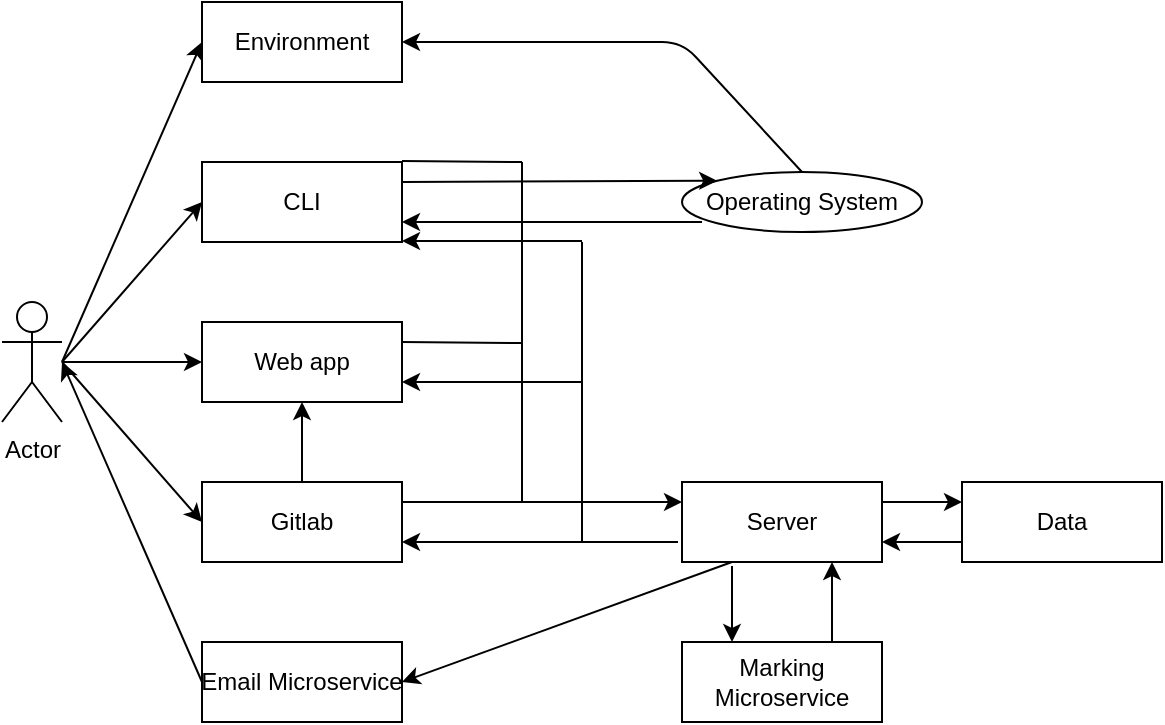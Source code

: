 <mxfile version="12.1.9" type="device" pages="1"><diagram name="Page-1" id="5f0bae14-7c28-e335-631c-24af17079c00"><mxGraphModel dx="1134" dy="633" grid="1" gridSize="10" guides="1" tooltips="1" connect="1" arrows="1" fold="1" page="1" pageScale="1" pageWidth="1100" pageHeight="850" background="#ffffff" math="0" shadow="0"><root><mxCell id="0"/><mxCell id="1" parent="0"/><mxCell id="7e1cJGdf0-enPLD6XbJV-1" value="Server" style="rounded=0;whiteSpace=wrap;html=1;" vertex="1" parent="1"><mxGeometry x="600" y="280" width="100" height="40" as="geometry"/></mxCell><mxCell id="7e1cJGdf0-enPLD6XbJV-4" value="Environment" style="rounded=0;whiteSpace=wrap;html=1;" vertex="1" parent="1"><mxGeometry x="360" y="40" width="100" height="40" as="geometry"/></mxCell><mxCell id="7e1cJGdf0-enPLD6XbJV-5" value="Web app" style="rounded=0;whiteSpace=wrap;html=1;" vertex="1" parent="1"><mxGeometry x="360" y="200" width="100" height="40" as="geometry"/></mxCell><mxCell id="7e1cJGdf0-enPLD6XbJV-8" value="Gitlab" style="rounded=0;whiteSpace=wrap;html=1;" vertex="1" parent="1"><mxGeometry x="360" y="280" width="100" height="40" as="geometry"/></mxCell><mxCell id="7e1cJGdf0-enPLD6XbJV-11" value="" style="endArrow=none;html=1;fillColor=#60a917;strokeColor=#000000;" edge="1" parent="1"><mxGeometry width="50" height="50" relative="1" as="geometry"><mxPoint x="460" y="210" as="sourcePoint"/><mxPoint x="520" y="210.5" as="targetPoint"/></mxGeometry></mxCell><mxCell id="7e1cJGdf0-enPLD6XbJV-12" value="" style="endArrow=none;html=1;fillColor=#60a917;strokeColor=#000000;" edge="1" parent="1"><mxGeometry width="50" height="50" relative="1" as="geometry"><mxPoint x="460" y="119.5" as="sourcePoint"/><mxPoint x="520" y="120" as="targetPoint"/></mxGeometry></mxCell><mxCell id="7e1cJGdf0-enPLD6XbJV-14" value="" style="endArrow=none;html=1;fillColor=#60a917;strokeColor=#000000;" edge="1" parent="1"><mxGeometry width="50" height="50" relative="1" as="geometry"><mxPoint x="520" y="290" as="sourcePoint"/><mxPoint x="520" y="120" as="targetPoint"/></mxGeometry></mxCell><mxCell id="7e1cJGdf0-enPLD6XbJV-16" value="" style="endArrow=classic;html=1;strokeColor=#000000;fillColor=#60a917;" edge="1" parent="1"><mxGeometry width="50" height="50" relative="1" as="geometry"><mxPoint x="460" y="290" as="sourcePoint"/><mxPoint x="600" y="290" as="targetPoint"/></mxGeometry></mxCell><mxCell id="7e1cJGdf0-enPLD6XbJV-18" value="" style="endArrow=classic;html=1;strokeColor=#000000;entryX=1.02;entryY=1.075;entryDx=0;entryDy=0;entryPerimeter=0;fillColor=#fa6800;" edge="1" parent="1"><mxGeometry width="50" height="50" relative="1" as="geometry"><mxPoint x="598" y="310" as="sourcePoint"/><mxPoint x="460" y="310" as="targetPoint"/></mxGeometry></mxCell><mxCell id="7e1cJGdf0-enPLD6XbJV-20" value="" style="endArrow=none;html=1;fillColor=#fa6800;strokeColor=#000000;" edge="1" parent="1"><mxGeometry width="50" height="50" relative="1" as="geometry"><mxPoint x="550" y="310" as="sourcePoint"/><mxPoint x="550" y="160" as="targetPoint"/></mxGeometry></mxCell><mxCell id="7e1cJGdf0-enPLD6XbJV-22" value="" style="endArrow=classic;html=1;strokeColor=#000000;fillColor=#fa6800;" edge="1" parent="1"><mxGeometry width="50" height="50" relative="1" as="geometry"><mxPoint x="550" y="230" as="sourcePoint"/><mxPoint x="460" y="230" as="targetPoint"/></mxGeometry></mxCell><mxCell id="7e1cJGdf0-enPLD6XbJV-23" value="" style="endArrow=classic;html=1;strokeColor=#000000;fillColor=#fa6800;" edge="1" parent="1"><mxGeometry width="50" height="50" relative="1" as="geometry"><mxPoint x="550" y="159.5" as="sourcePoint"/><mxPoint x="460" y="159.5" as="targetPoint"/></mxGeometry></mxCell><mxCell id="7e1cJGdf0-enPLD6XbJV-24" value="" style="endArrow=classic;html=1;strokeColor=#000000;exitX=0.5;exitY=0;exitDx=0;exitDy=0;fillColor=#fa6800;" edge="1" parent="1" source="7e1cJGdf0-enPLD6XbJV-8" target="7e1cJGdf0-enPLD6XbJV-5"><mxGeometry width="50" height="50" relative="1" as="geometry"><mxPoint x="360" y="400" as="sourcePoint"/><mxPoint x="410" y="350" as="targetPoint"/></mxGeometry></mxCell><mxCell id="7e1cJGdf0-enPLD6XbJV-25" value="Actor" style="shape=umlActor;verticalLabelPosition=bottom;labelBackgroundColor=#ffffff;verticalAlign=top;html=1;outlineConnect=0;" vertex="1" parent="1"><mxGeometry x="260" y="190" width="30" height="60" as="geometry"/></mxCell><mxCell id="7e1cJGdf0-enPLD6XbJV-26" value="" style="endArrow=classic;html=1;strokeColor=#000000;entryX=0;entryY=0.5;entryDx=0;entryDy=0;" edge="1" parent="1" target="7e1cJGdf0-enPLD6XbJV-4"><mxGeometry width="50" height="50" relative="1" as="geometry"><mxPoint x="290" y="220" as="sourcePoint"/><mxPoint x="340" y="170" as="targetPoint"/></mxGeometry></mxCell><mxCell id="7e1cJGdf0-enPLD6XbJV-27" value="" style="endArrow=classic;html=1;strokeColor=#000000;entryX=0;entryY=0.5;entryDx=0;entryDy=0;" edge="1" parent="1" target="7e1cJGdf0-enPLD6XbJV-8"><mxGeometry width="50" height="50" relative="1" as="geometry"><mxPoint x="290" y="220" as="sourcePoint"/><mxPoint x="320" y="320" as="targetPoint"/></mxGeometry></mxCell><mxCell id="7e1cJGdf0-enPLD6XbJV-28" value="" style="endArrow=classic;html=1;strokeColor=#000000;entryX=0;entryY=0.5;entryDx=0;entryDy=0;" edge="1" parent="1" target="7e1cJGdf0-enPLD6XbJV-5"><mxGeometry width="50" height="50" relative="1" as="geometry"><mxPoint x="290" y="220" as="sourcePoint"/><mxPoint x="310" y="350" as="targetPoint"/></mxGeometry></mxCell><mxCell id="7e1cJGdf0-enPLD6XbJV-30" value="Data" style="rounded=0;whiteSpace=wrap;html=1;" vertex="1" parent="1"><mxGeometry x="740" y="280" width="100" height="40" as="geometry"/></mxCell><mxCell id="7e1cJGdf0-enPLD6XbJV-32" value="CLI" style="rounded=0;whiteSpace=wrap;html=1;" vertex="1" parent="1"><mxGeometry x="360" y="120" width="100" height="40" as="geometry"/></mxCell><mxCell id="7e1cJGdf0-enPLD6XbJV-33" value="" style="endArrow=classic;html=1;strokeColor=#000000;entryX=0;entryY=0.5;entryDx=0;entryDy=0;" edge="1" parent="1" target="7e1cJGdf0-enPLD6XbJV-32"><mxGeometry width="50" height="50" relative="1" as="geometry"><mxPoint x="290" y="220" as="sourcePoint"/><mxPoint x="370" y="310" as="targetPoint"/></mxGeometry></mxCell><mxCell id="7e1cJGdf0-enPLD6XbJV-34" value="Operating System" style="ellipse;whiteSpace=wrap;html=1;" vertex="1" parent="1"><mxGeometry x="600" y="125" width="120" height="30" as="geometry"/></mxCell><mxCell id="7e1cJGdf0-enPLD6XbJV-35" value="" style="endArrow=classic;html=1;strokeColor=#000000;entryX=1;entryY=0.5;entryDx=0;entryDy=0;exitX=0.5;exitY=0;exitDx=0;exitDy=0;" edge="1" parent="1" source="7e1cJGdf0-enPLD6XbJV-34" target="7e1cJGdf0-enPLD6XbJV-4"><mxGeometry width="50" height="50" relative="1" as="geometry"><mxPoint x="650" y="120" as="sourcePoint"/><mxPoint x="700" y="70" as="targetPoint"/><Array as="points"><mxPoint x="600" y="60"/></Array></mxGeometry></mxCell><mxCell id="7e1cJGdf0-enPLD6XbJV-36" value="" style="endArrow=classic;html=1;strokeColor=#000000;exitX=1;exitY=0.25;exitDx=0;exitDy=0;entryX=0;entryY=0;entryDx=0;entryDy=0;fillColor=#008a00;" edge="1" parent="1" source="7e1cJGdf0-enPLD6XbJV-32" target="7e1cJGdf0-enPLD6XbJV-34"><mxGeometry width="50" height="50" relative="1" as="geometry"><mxPoint x="470" y="130" as="sourcePoint"/><mxPoint x="510" y="90" as="targetPoint"/></mxGeometry></mxCell><mxCell id="7e1cJGdf0-enPLD6XbJV-37" value="" style="endArrow=classic;html=1;strokeColor=#000000;entryX=1;entryY=0.75;entryDx=0;entryDy=0;fillColor=#fa6800;" edge="1" parent="1" target="7e1cJGdf0-enPLD6XbJV-32"><mxGeometry width="50" height="50" relative="1" as="geometry"><mxPoint x="610" y="150" as="sourcePoint"/><mxPoint x="660" y="100" as="targetPoint"/></mxGeometry></mxCell><mxCell id="7e1cJGdf0-enPLD6XbJV-38" value="" style="endArrow=classic;html=1;strokeColor=#000000;entryX=0;entryY=0.25;entryDx=0;entryDy=0;exitX=1;exitY=0.25;exitDx=0;exitDy=0;" edge="1" parent="1" source="7e1cJGdf0-enPLD6XbJV-1" target="7e1cJGdf0-enPLD6XbJV-30"><mxGeometry width="50" height="50" relative="1" as="geometry"><mxPoint x="700" y="280" as="sourcePoint"/><mxPoint x="750" y="230" as="targetPoint"/></mxGeometry></mxCell><mxCell id="7e1cJGdf0-enPLD6XbJV-40" value="" style="endArrow=classic;html=1;strokeColor=#000000;entryX=1;entryY=0.75;entryDx=0;entryDy=0;exitX=0;exitY=0.75;exitDx=0;exitDy=0;" edge="1" parent="1" source="7e1cJGdf0-enPLD6XbJV-30" target="7e1cJGdf0-enPLD6XbJV-1"><mxGeometry width="50" height="50" relative="1" as="geometry"><mxPoint x="800" y="310" as="sourcePoint"/><mxPoint x="810" y="300" as="targetPoint"/></mxGeometry></mxCell><mxCell id="7e1cJGdf0-enPLD6XbJV-41" value="Marking Microservice" style="rounded=0;whiteSpace=wrap;html=1;" vertex="1" parent="1"><mxGeometry x="600" y="360" width="100" height="40" as="geometry"/></mxCell><mxCell id="7e1cJGdf0-enPLD6XbJV-42" value="Email&amp;nbsp;Microservice" style="rounded=0;whiteSpace=wrap;html=1;" vertex="1" parent="1"><mxGeometry x="360" y="360" width="100" height="40" as="geometry"/></mxCell><mxCell id="7e1cJGdf0-enPLD6XbJV-43" value="" style="endArrow=classic;html=1;strokeColor=#000000;exitX=0;exitY=0.5;exitDx=0;exitDy=0;" edge="1" parent="1" source="7e1cJGdf0-enPLD6XbJV-42"><mxGeometry width="50" height="50" relative="1" as="geometry"><mxPoint x="290" y="220" as="sourcePoint"/><mxPoint x="290" y="220" as="targetPoint"/></mxGeometry></mxCell><mxCell id="7e1cJGdf0-enPLD6XbJV-44" value="" style="endArrow=classic;html=1;strokeColor=#000000;exitX=0.25;exitY=1;exitDx=0;exitDy=0;" edge="1" parent="1" source="7e1cJGdf0-enPLD6XbJV-1"><mxGeometry width="50" height="50" relative="1" as="geometry"><mxPoint x="260" y="470" as="sourcePoint"/><mxPoint x="460" y="380" as="targetPoint"/></mxGeometry></mxCell><mxCell id="7e1cJGdf0-enPLD6XbJV-45" value="" style="endArrow=classic;html=1;strokeColor=#000000;entryX=0.25;entryY=0;entryDx=0;entryDy=0;" edge="1" parent="1" target="7e1cJGdf0-enPLD6XbJV-41"><mxGeometry width="50" height="50" relative="1" as="geometry"><mxPoint x="625" y="322" as="sourcePoint"/><mxPoint x="660" y="360" as="targetPoint"/></mxGeometry></mxCell><mxCell id="7e1cJGdf0-enPLD6XbJV-46" value="" style="endArrow=classic;html=1;strokeColor=#000000;exitX=0.75;exitY=0;exitDx=0;exitDy=0;entryX=0.75;entryY=1;entryDx=0;entryDy=0;" edge="1" parent="1" source="7e1cJGdf0-enPLD6XbJV-41" target="7e1cJGdf0-enPLD6XbJV-1"><mxGeometry width="50" height="50" relative="1" as="geometry"><mxPoint x="260" y="470" as="sourcePoint"/><mxPoint x="760" y="350" as="targetPoint"/></mxGeometry></mxCell></root></mxGraphModel></diagram></mxfile>
